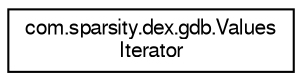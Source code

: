 digraph "Graphical Class Hierarchy"
{
  edge [fontname="FreeSans",fontsize="10",labelfontname="FreeSans",labelfontsize="10"];
  node [fontname="FreeSans",fontsize="10",shape=record];
  rankdir="LR";
  Node1 [label="com.sparsity.dex.gdb.Values\lIterator",height=0.2,width=0.4,color="black", fillcolor="white", style="filled",URL="$classcom_1_1sparsity_1_1dex_1_1gdb_1_1ValuesIterator.html",tooltip="Values iterator class."];
}
